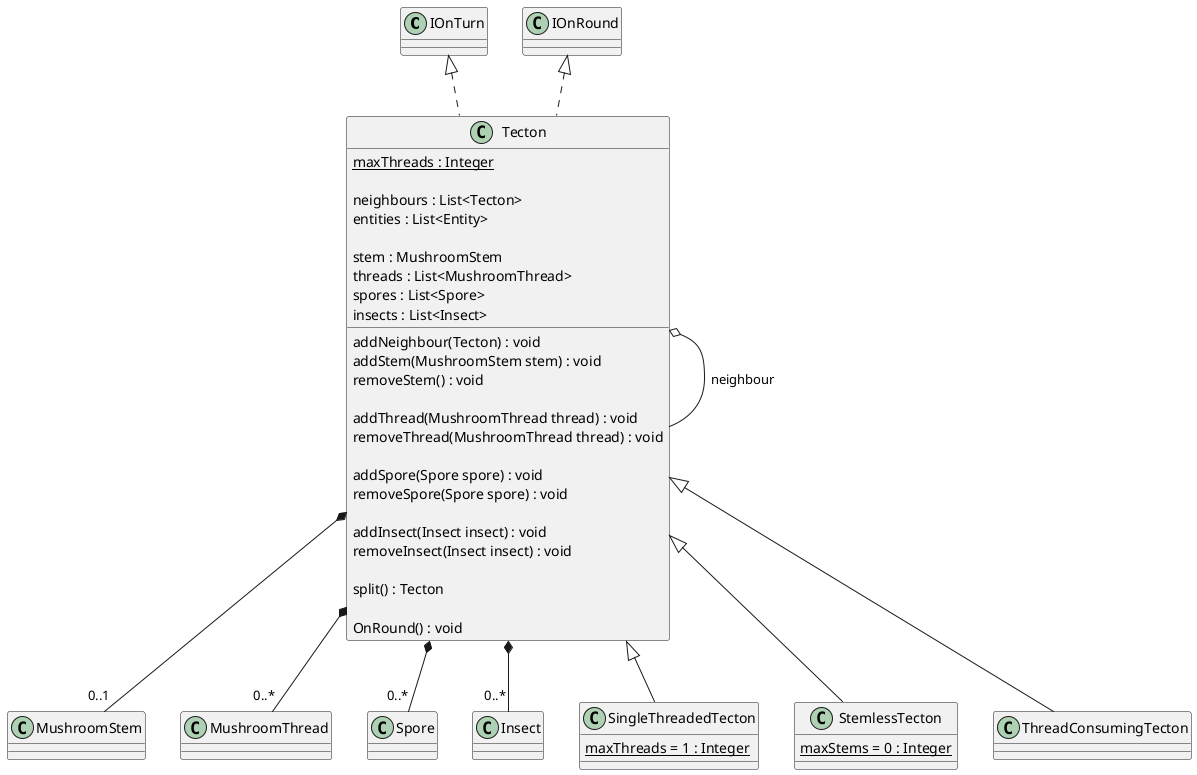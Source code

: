 @startuml tecton
  IOnTurn <|.. Tecton 
  IOnRound <|.. Tecton 
  Tecton  o-- Tecton : neighbour
  'Tecton *-- "0..*" Entity
  class Tecton {
    {static} maxThreads : Integer
    
    neighbours : List<Tecton>
    entities : List<Entity>

    stem : MushroomStem
    threads : List<MushroomThread>
    spores : List<Spore>
    insects : List<Insect>  

    addNeighbour(Tecton) : void
    addStem(MushroomStem stem) : void
    removeStem() : void

    addThread(MushroomThread thread) : void
    removeThread(MushroomThread thread) : void

    addSpore(Spore spore) : void
    removeSpore(Spore spore) : void

    addInsect(Insect insect) : void
    removeInsect(Insect insect) : void

    split() : Tecton

    OnRound() : void
  }

  Tecton *-- "0..1" MushroomStem 
  Tecton *-- "0..*" MushroomThread
  
  Tecton *-- "0..*" Spore
  Tecton *-- "0..*" Insect
  'SingleThreadedTecton *-- "0..1" MushroomStem
  'SingleThreadedTecton "2" *-- "0..1" MushroomThread
  Tecton <|-- SingleThreadedTecton
  class SingleThreadedTecton {
    {static} maxThreads = 1 : Integer
  }


  'BodylessTecton "2" *-- "0..*" MushroomThread
  Tecton <|-- StemlessTecton
  class StemlessTecton {
    {static} maxStems = 0 : Integer
  }

  ' ThreadConsumingTecton *-- "0..1" MushroomStem
  'ThreadConsumingTecton "2" *-- "0..*" MushroomThread
  Tecton <|-- ThreadConsumingTecton
  class ThreadConsumingTecton {
  }
@enduml